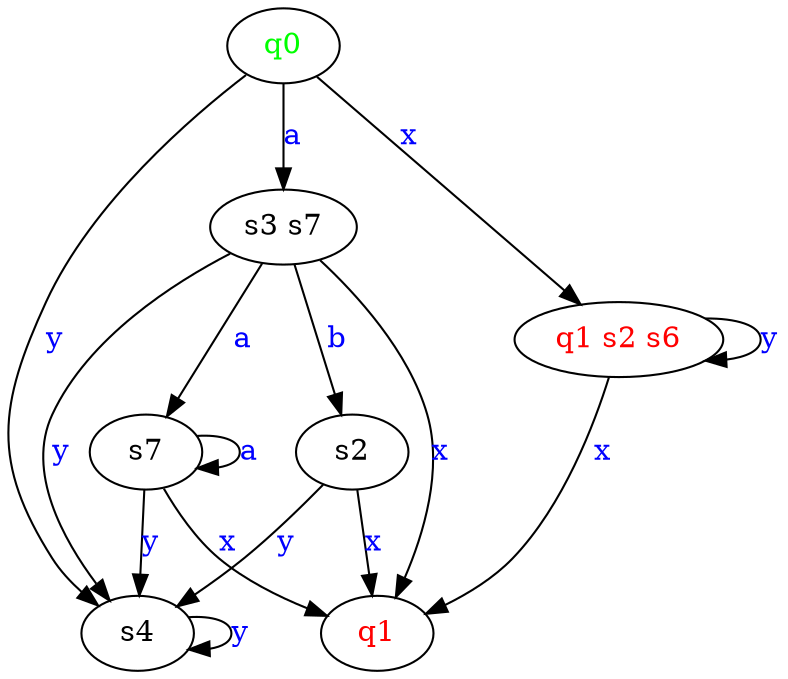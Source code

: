 digraph G {
	"q0"->"s3 s7"[ label=<<font color="blue">a</font>> ];
	"q0"->"q1 s2 s6"[ label=<<font color="blue">x</font>> ];
	"q0"->"s4"[ label=<<font color="blue">y</font>> ];
	"s3 s7"->"q1"[ label=<<font color="blue">x</font>> ];
	"s3 s7"->"s4"[ label=<<font color="blue">y</font>> ];
	"q1 s2 s6"->"q1"[ label=<<font color="blue">x</font>> ];
	"s3 s7"->"s7"[ label=<<font color="blue">a</font>> ];
	"s7"->"s7"[ label=<<font color="blue">a</font>> ];
	"s3 s7"->"s2"[ label=<<font color="blue">b</font>> ];
	"s4"->"s4"[ label=<<font color="blue">y</font>> ];
	"s7"->"q1"[ label=<<font color="blue">x</font>> ];
	"q1 s2 s6"->"q1 s2 s6"[ label=<<font color="blue">y</font>> ];
	"s2"->"q1"[ label=<<font color="blue">x</font>> ];
	"s2"->"s4"[ label=<<font color="blue">y</font>> ];
	"s7"->"s4"[ label=<<font color="blue">y</font>> ];
	"q0" [ label=<<font color="green">q0</font>> ];
	"q1 s2 s6" [ label=<<font color="red">q1 s2 s6</font>> ];
	"q1" [ label=<<font color="red">q1</font>> ];
	"s2";
	"s3 s7";
	"s4";
	"s7";

}
